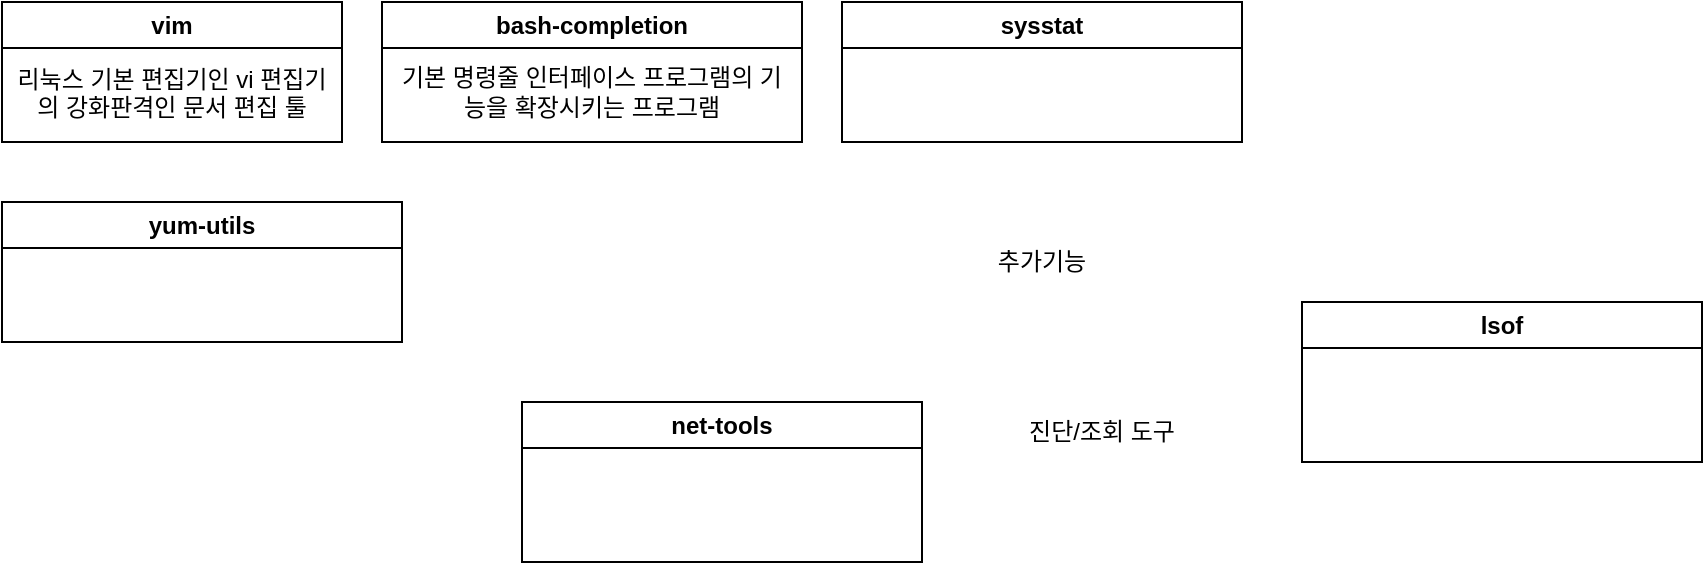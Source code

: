 <mxfile version="20.8.21" type="github">
  <diagram name="페이지-1" id="qAXT69G6eZdml_QpsJ1J">
    <mxGraphModel dx="1325" dy="654" grid="1" gridSize="10" guides="1" tooltips="1" connect="1" arrows="1" fold="1" page="1" pageScale="1" pageWidth="1169" pageHeight="827" math="0" shadow="0">
      <root>
        <mxCell id="0" />
        <mxCell id="1" parent="0" />
        <mxCell id="138x4V-RQ_fm05UkUeAB-1" value="vim" style="swimlane;whiteSpace=wrap;html=1;rounded=0;labelBackgroundColor=none;" vertex="1" parent="1">
          <mxGeometry x="40" y="60" width="170" height="70" as="geometry" />
        </mxCell>
        <mxCell id="138x4V-RQ_fm05UkUeAB-3" value="리눅스 기본 편집기인 vi 편집기의 강화판격인 문서 편집 툴" style="text;html=1;strokeColor=none;fillColor=none;align=center;verticalAlign=top;whiteSpace=wrap;rounded=0;labelBackgroundColor=none;" vertex="1" parent="138x4V-RQ_fm05UkUeAB-1">
          <mxGeometry x="5" y="25" width="160" height="40" as="geometry" />
        </mxCell>
        <mxCell id="138x4V-RQ_fm05UkUeAB-4" value="bash-completion" style="swimlane;whiteSpace=wrap;html=1;rounded=0;labelBackgroundColor=none;" vertex="1" parent="1">
          <mxGeometry x="230" y="60" width="210" height="70" as="geometry" />
        </mxCell>
        <mxCell id="138x4V-RQ_fm05UkUeAB-6" value="기본 명령줄 인터페이스 프로그램의 기능을 확장시키는 프로그램" style="text;html=1;strokeColor=none;fillColor=none;align=center;verticalAlign=middle;whiteSpace=wrap;rounded=0;labelBackgroundColor=none;" vertex="1" parent="138x4V-RQ_fm05UkUeAB-4">
          <mxGeometry x="5" y="30" width="200" height="30" as="geometry" />
        </mxCell>
        <mxCell id="138x4V-RQ_fm05UkUeAB-10" value="sysstat" style="swimlane;whiteSpace=wrap;html=1;" vertex="1" parent="1">
          <mxGeometry x="460" y="60" width="200" height="70" as="geometry" />
        </mxCell>
        <mxCell id="138x4V-RQ_fm05UkUeAB-11" value="yum-utils" style="swimlane;whiteSpace=wrap;html=1;" vertex="1" parent="1">
          <mxGeometry x="40" y="160" width="200" height="70" as="geometry" />
        </mxCell>
        <mxCell id="138x4V-RQ_fm05UkUeAB-12" value="추가기능" style="text;html=1;strokeColor=none;fillColor=none;align=center;verticalAlign=middle;whiteSpace=wrap;rounded=0;" vertex="1" parent="1">
          <mxGeometry x="510" y="170" width="100" height="40" as="geometry" />
        </mxCell>
        <mxCell id="138x4V-RQ_fm05UkUeAB-13" value="net-tools" style="swimlane;whiteSpace=wrap;html=1;" vertex="1" parent="1">
          <mxGeometry x="300" y="260" width="200" height="80" as="geometry" />
        </mxCell>
        <mxCell id="138x4V-RQ_fm05UkUeAB-15" value="lsof" style="swimlane;whiteSpace=wrap;html=1;" vertex="1" parent="1">
          <mxGeometry x="690" y="210" width="200" height="80" as="geometry" />
        </mxCell>
        <mxCell id="138x4V-RQ_fm05UkUeAB-16" value="진단/조회 도구" style="text;html=1;strokeColor=none;fillColor=none;align=center;verticalAlign=middle;whiteSpace=wrap;rounded=0;" vertex="1" parent="1">
          <mxGeometry x="540" y="260" width="100" height="30" as="geometry" />
        </mxCell>
      </root>
    </mxGraphModel>
  </diagram>
</mxfile>
